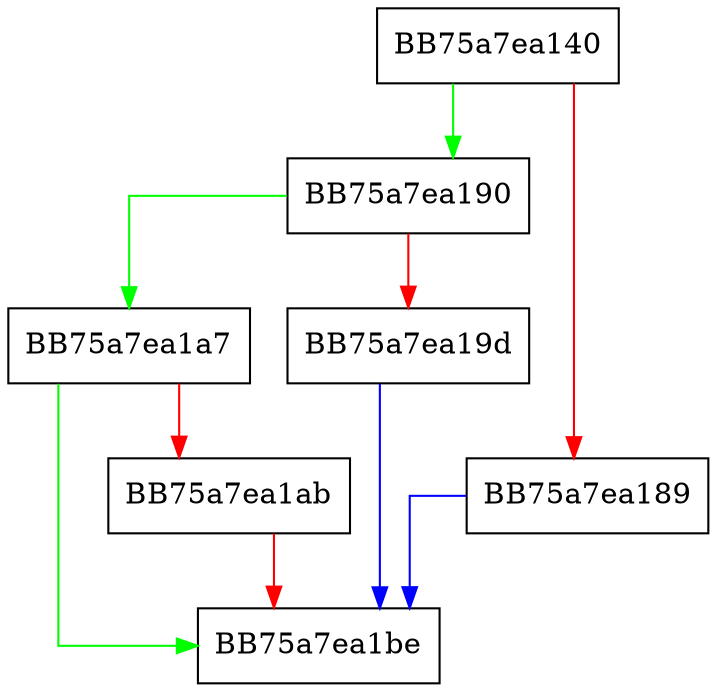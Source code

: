 digraph do_unshift {
  node [shape="box"];
  graph [splines=ortho];
  BB75a7ea140 -> BB75a7ea190 [color="green"];
  BB75a7ea140 -> BB75a7ea189 [color="red"];
  BB75a7ea189 -> BB75a7ea1be [color="blue"];
  BB75a7ea190 -> BB75a7ea1a7 [color="green"];
  BB75a7ea190 -> BB75a7ea19d [color="red"];
  BB75a7ea19d -> BB75a7ea1be [color="blue"];
  BB75a7ea1a7 -> BB75a7ea1be [color="green"];
  BB75a7ea1a7 -> BB75a7ea1ab [color="red"];
  BB75a7ea1ab -> BB75a7ea1be [color="red"];
}